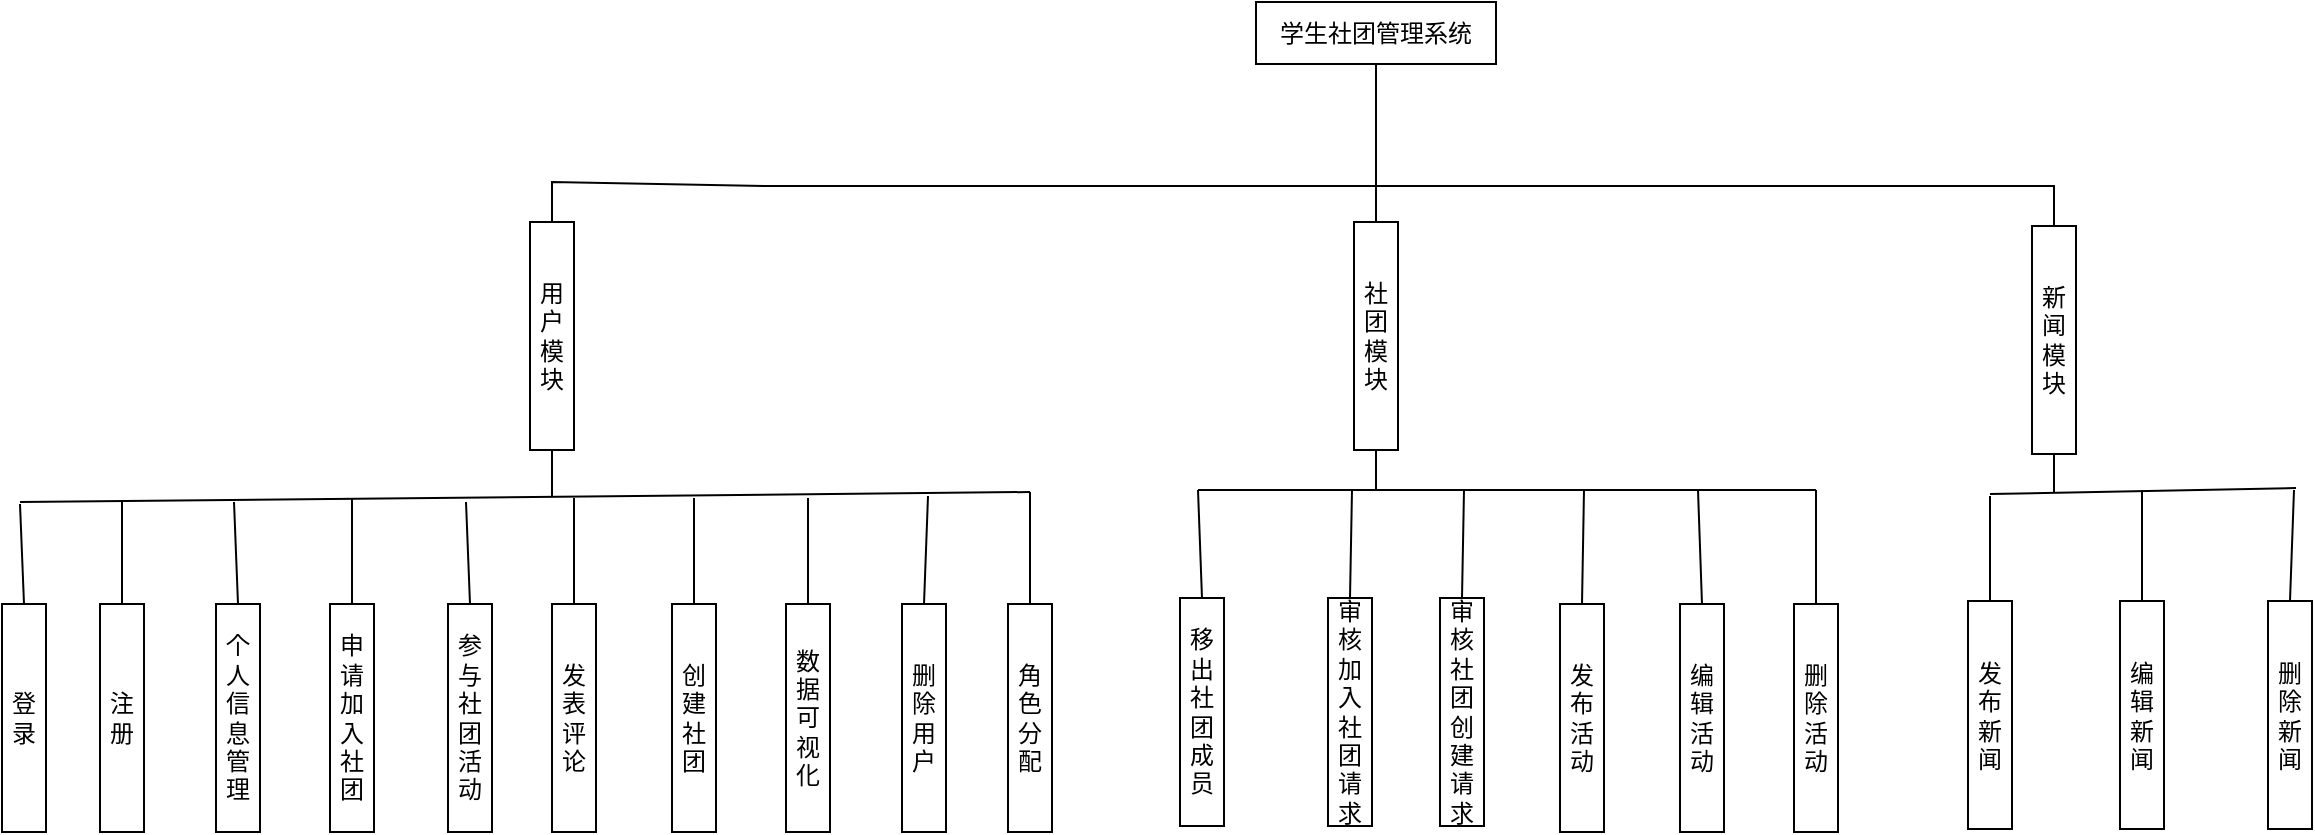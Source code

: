 <mxfile version="21.3.5" type="github">
  <diagram id="prtHgNgQTEPvFCAcTncT" name="Page-1">
    <mxGraphModel dx="1834" dy="-796" grid="0" gridSize="10" guides="1" tooltips="1" connect="1" arrows="1" fold="1" page="0" pageScale="1" pageWidth="827" pageHeight="1169" math="0" shadow="0">
      <root>
        <mxCell id="0" />
        <mxCell id="1" parent="0" />
        <mxCell id="JLOfAjcvKryGRp9el4-2-26" value="学生社团管理系统" style="rounded=0;whiteSpace=wrap;html=1;" vertex="1" parent="1">
          <mxGeometry x="20" y="1261" width="120" height="31" as="geometry" />
        </mxCell>
        <mxCell id="JLOfAjcvKryGRp9el4-2-27" value="" style="endArrow=none;html=1;rounded=0;entryX=0.5;entryY=1;entryDx=0;entryDy=0;exitX=0.5;exitY=0;exitDx=0;exitDy=0;" edge="1" parent="1" source="JLOfAjcvKryGRp9el4-2-30" target="JLOfAjcvKryGRp9el4-2-26">
          <mxGeometry width="50" height="50" relative="1" as="geometry">
            <mxPoint x="80" y="1348" as="sourcePoint" />
            <mxPoint x="78" y="1292" as="targetPoint" />
          </mxGeometry>
        </mxCell>
        <mxCell id="JLOfAjcvKryGRp9el4-2-28" value="" style="endArrow=none;html=1;rounded=0;exitX=0.5;exitY=0;exitDx=0;exitDy=0;entryX=0.5;entryY=0;entryDx=0;entryDy=0;" edge="1" parent="1" source="JLOfAjcvKryGRp9el4-2-29" target="JLOfAjcvKryGRp9el4-2-31">
          <mxGeometry width="50" height="50" relative="1" as="geometry">
            <mxPoint x="-228" y="1348" as="sourcePoint" />
            <mxPoint x="418" y="1346" as="targetPoint" />
            <Array as="points">
              <mxPoint x="-332" y="1351" />
              <mxPoint x="-224" y="1353" />
              <mxPoint x="419" y="1353" />
            </Array>
          </mxGeometry>
        </mxCell>
        <mxCell id="JLOfAjcvKryGRp9el4-2-29" value="用户模块" style="rounded=0;whiteSpace=wrap;html=1;" vertex="1" parent="1">
          <mxGeometry x="-343" y="1371" width="22" height="114" as="geometry" />
        </mxCell>
        <mxCell id="JLOfAjcvKryGRp9el4-2-30" value="社团模块" style="rounded=0;whiteSpace=wrap;html=1;" vertex="1" parent="1">
          <mxGeometry x="69" y="1371" width="22" height="114" as="geometry" />
        </mxCell>
        <mxCell id="JLOfAjcvKryGRp9el4-2-31" value="新闻模块" style="rounded=0;whiteSpace=wrap;html=1;" vertex="1" parent="1">
          <mxGeometry x="408" y="1373" width="22" height="114" as="geometry" />
        </mxCell>
        <mxCell id="JLOfAjcvKryGRp9el4-2-32" value="登录" style="rounded=0;whiteSpace=wrap;html=1;" vertex="1" parent="1">
          <mxGeometry x="-607" y="1562" width="22" height="114" as="geometry" />
        </mxCell>
        <mxCell id="JLOfAjcvKryGRp9el4-2-33" value="注册" style="rounded=0;whiteSpace=wrap;html=1;" vertex="1" parent="1">
          <mxGeometry x="-558" y="1562" width="22" height="114" as="geometry" />
        </mxCell>
        <mxCell id="JLOfAjcvKryGRp9el4-2-34" value="个人信息管理" style="rounded=0;whiteSpace=wrap;html=1;" vertex="1" parent="1">
          <mxGeometry x="-500" y="1562" width="22" height="114" as="geometry" />
        </mxCell>
        <mxCell id="JLOfAjcvKryGRp9el4-2-35" value="申请加入社团" style="rounded=0;whiteSpace=wrap;html=1;" vertex="1" parent="1">
          <mxGeometry x="-443" y="1562" width="22" height="114" as="geometry" />
        </mxCell>
        <mxCell id="JLOfAjcvKryGRp9el4-2-36" value="参与社团活动" style="rounded=0;whiteSpace=wrap;html=1;" vertex="1" parent="1">
          <mxGeometry x="-384" y="1562" width="22" height="114" as="geometry" />
        </mxCell>
        <mxCell id="JLOfAjcvKryGRp9el4-2-37" value="发表评论" style="rounded=0;whiteSpace=wrap;html=1;" vertex="1" parent="1">
          <mxGeometry x="-332" y="1562" width="22" height="114" as="geometry" />
        </mxCell>
        <mxCell id="JLOfAjcvKryGRp9el4-2-38" value="创建社团" style="rounded=0;whiteSpace=wrap;html=1;" vertex="1" parent="1">
          <mxGeometry x="-272" y="1562" width="22" height="114" as="geometry" />
        </mxCell>
        <mxCell id="JLOfAjcvKryGRp9el4-2-39" value="数据可视化" style="rounded=0;whiteSpace=wrap;html=1;" vertex="1" parent="1">
          <mxGeometry x="-215" y="1562" width="22" height="114" as="geometry" />
        </mxCell>
        <mxCell id="JLOfAjcvKryGRp9el4-2-40" value="删除用户" style="rounded=0;whiteSpace=wrap;html=1;" vertex="1" parent="1">
          <mxGeometry x="-157" y="1562" width="22" height="114" as="geometry" />
        </mxCell>
        <mxCell id="JLOfAjcvKryGRp9el4-2-41" value="角色分配" style="rounded=0;whiteSpace=wrap;html=1;" vertex="1" parent="1">
          <mxGeometry x="-104" y="1562" width="22" height="114" as="geometry" />
        </mxCell>
        <mxCell id="JLOfAjcvKryGRp9el4-2-43" value="移出社团成员" style="rounded=0;whiteSpace=wrap;html=1;" vertex="1" parent="1">
          <mxGeometry x="-18" y="1559" width="22" height="114" as="geometry" />
        </mxCell>
        <mxCell id="JLOfAjcvKryGRp9el4-2-44" value="审核加入社团请求" style="rounded=0;whiteSpace=wrap;html=1;" vertex="1" parent="1">
          <mxGeometry x="56" y="1559" width="22" height="114" as="geometry" />
        </mxCell>
        <mxCell id="JLOfAjcvKryGRp9el4-2-45" value="审核社团创建请求" style="rounded=0;whiteSpace=wrap;html=1;" vertex="1" parent="1">
          <mxGeometry x="112" y="1559" width="22" height="114" as="geometry" />
        </mxCell>
        <mxCell id="JLOfAjcvKryGRp9el4-2-46" value="发布活动" style="rounded=0;whiteSpace=wrap;html=1;" vertex="1" parent="1">
          <mxGeometry x="172" y="1562" width="22" height="114" as="geometry" />
        </mxCell>
        <mxCell id="JLOfAjcvKryGRp9el4-2-47" value="编辑活动" style="rounded=0;whiteSpace=wrap;html=1;" vertex="1" parent="1">
          <mxGeometry x="232" y="1562" width="22" height="114" as="geometry" />
        </mxCell>
        <mxCell id="JLOfAjcvKryGRp9el4-2-48" value="删除活动" style="rounded=0;whiteSpace=wrap;html=1;" vertex="1" parent="1">
          <mxGeometry x="289" y="1562" width="22" height="114" as="geometry" />
        </mxCell>
        <mxCell id="JLOfAjcvKryGRp9el4-2-49" value="发布新闻" style="rounded=0;whiteSpace=wrap;html=1;" vertex="1" parent="1">
          <mxGeometry x="376" y="1560.5" width="22" height="114" as="geometry" />
        </mxCell>
        <mxCell id="JLOfAjcvKryGRp9el4-2-50" value="编辑新闻" style="rounded=0;whiteSpace=wrap;html=1;" vertex="1" parent="1">
          <mxGeometry x="452" y="1560.5" width="22" height="114" as="geometry" />
        </mxCell>
        <mxCell id="JLOfAjcvKryGRp9el4-2-51" value="删除新闻" style="rounded=0;whiteSpace=wrap;html=1;" vertex="1" parent="1">
          <mxGeometry x="526" y="1560.5" width="22" height="114" as="geometry" />
        </mxCell>
        <mxCell id="JLOfAjcvKryGRp9el4-2-53" value="" style="endArrow=none;html=1;rounded=0;" edge="1" parent="1">
          <mxGeometry width="50" height="50" relative="1" as="geometry">
            <mxPoint x="-598" y="1511" as="sourcePoint" />
            <mxPoint x="-93" y="1506" as="targetPoint" />
          </mxGeometry>
        </mxCell>
        <mxCell id="JLOfAjcvKryGRp9el4-2-54" value="" style="endArrow=none;html=1;rounded=0;exitX=0.5;exitY=1;exitDx=0;exitDy=0;" edge="1" parent="1" source="JLOfAjcvKryGRp9el4-2-29">
          <mxGeometry width="50" height="50" relative="1" as="geometry">
            <mxPoint x="-444" y="1485" as="sourcePoint" />
            <mxPoint x="-332" y="1508" as="targetPoint" />
          </mxGeometry>
        </mxCell>
        <mxCell id="JLOfAjcvKryGRp9el4-2-56" value="" style="endArrow=none;html=1;rounded=0;exitX=0.5;exitY=0;exitDx=0;exitDy=0;" edge="1" parent="1" source="JLOfAjcvKryGRp9el4-2-32">
          <mxGeometry width="50" height="50" relative="1" as="geometry">
            <mxPoint x="-660" y="1541" as="sourcePoint" />
            <mxPoint x="-598" y="1512" as="targetPoint" />
          </mxGeometry>
        </mxCell>
        <mxCell id="JLOfAjcvKryGRp9el4-2-57" value="" style="endArrow=none;html=1;rounded=0;exitX=0.5;exitY=0;exitDx=0;exitDy=0;" edge="1" parent="1" source="JLOfAjcvKryGRp9el4-2-33">
          <mxGeometry width="50" height="50" relative="1" as="geometry">
            <mxPoint x="-547" y="1560" as="sourcePoint" />
            <mxPoint x="-547" y="1511" as="targetPoint" />
          </mxGeometry>
        </mxCell>
        <mxCell id="JLOfAjcvKryGRp9el4-2-58" value="" style="endArrow=none;html=1;rounded=0;exitX=0.5;exitY=0;exitDx=0;exitDy=0;" edge="1" parent="1" source="JLOfAjcvKryGRp9el4-2-34">
          <mxGeometry width="50" height="50" relative="1" as="geometry">
            <mxPoint x="-661" y="1466" as="sourcePoint" />
            <mxPoint x="-491" y="1511" as="targetPoint" />
          </mxGeometry>
        </mxCell>
        <mxCell id="JLOfAjcvKryGRp9el4-2-59" value="" style="endArrow=none;html=1;rounded=0;exitX=0.5;exitY=0;exitDx=0;exitDy=0;" edge="1" parent="1" source="JLOfAjcvKryGRp9el4-2-35">
          <mxGeometry width="50" height="50" relative="1" as="geometry">
            <mxPoint x="-321" y="1453" as="sourcePoint" />
            <mxPoint x="-432" y="1509" as="targetPoint" />
          </mxGeometry>
        </mxCell>
        <mxCell id="JLOfAjcvKryGRp9el4-2-60" value="" style="endArrow=none;html=1;rounded=0;exitX=0.5;exitY=0;exitDx=0;exitDy=0;" edge="1" parent="1" source="JLOfAjcvKryGRp9el4-2-36">
          <mxGeometry width="50" height="50" relative="1" as="geometry">
            <mxPoint x="-277" y="1445" as="sourcePoint" />
            <mxPoint x="-375" y="1511" as="targetPoint" />
          </mxGeometry>
        </mxCell>
        <mxCell id="JLOfAjcvKryGRp9el4-2-61" value="" style="endArrow=none;html=1;rounded=0;exitX=0.5;exitY=0;exitDx=0;exitDy=0;" edge="1" parent="1" source="JLOfAjcvKryGRp9el4-2-37">
          <mxGeometry width="50" height="50" relative="1" as="geometry">
            <mxPoint x="-283" y="1462" as="sourcePoint" />
            <mxPoint x="-321" y="1509" as="targetPoint" />
          </mxGeometry>
        </mxCell>
        <mxCell id="JLOfAjcvKryGRp9el4-2-62" value="" style="endArrow=none;html=1;rounded=0;exitX=0.5;exitY=0;exitDx=0;exitDy=0;" edge="1" parent="1" source="JLOfAjcvKryGRp9el4-2-38">
          <mxGeometry width="50" height="50" relative="1" as="geometry">
            <mxPoint x="-224" y="1462" as="sourcePoint" />
            <mxPoint x="-261" y="1509" as="targetPoint" />
          </mxGeometry>
        </mxCell>
        <mxCell id="JLOfAjcvKryGRp9el4-2-63" value="" style="endArrow=none;html=1;rounded=0;exitX=0.5;exitY=0;exitDx=0;exitDy=0;" edge="1" parent="1" source="JLOfAjcvKryGRp9el4-2-39">
          <mxGeometry width="50" height="50" relative="1" as="geometry">
            <mxPoint x="-190" y="1471" as="sourcePoint" />
            <mxPoint x="-204" y="1509" as="targetPoint" />
          </mxGeometry>
        </mxCell>
        <mxCell id="JLOfAjcvKryGRp9el4-2-64" value="" style="endArrow=none;html=1;rounded=0;exitX=0.5;exitY=0;exitDx=0;exitDy=0;" edge="1" parent="1" source="JLOfAjcvKryGRp9el4-2-40">
          <mxGeometry width="50" height="50" relative="1" as="geometry">
            <mxPoint x="-137" y="1466" as="sourcePoint" />
            <mxPoint x="-144" y="1508" as="targetPoint" />
          </mxGeometry>
        </mxCell>
        <mxCell id="JLOfAjcvKryGRp9el4-2-65" value="" style="endArrow=none;html=1;rounded=0;exitX=0.5;exitY=0;exitDx=0;exitDy=0;" edge="1" parent="1" source="JLOfAjcvKryGRp9el4-2-41">
          <mxGeometry width="50" height="50" relative="1" as="geometry">
            <mxPoint x="-140" y="1432" as="sourcePoint" />
            <mxPoint x="-93" y="1506" as="targetPoint" />
          </mxGeometry>
        </mxCell>
        <mxCell id="JLOfAjcvKryGRp9el4-2-67" value="" style="endArrow=none;html=1;rounded=0;exitX=0.5;exitY=1;exitDx=0;exitDy=0;" edge="1" parent="1" source="JLOfAjcvKryGRp9el4-2-30">
          <mxGeometry width="50" height="50" relative="1" as="geometry">
            <mxPoint x="122" y="1530" as="sourcePoint" />
            <mxPoint x="80" y="1505" as="targetPoint" />
          </mxGeometry>
        </mxCell>
        <mxCell id="JLOfAjcvKryGRp9el4-2-68" value="" style="endArrow=none;html=1;rounded=0;" edge="1" parent="1">
          <mxGeometry width="50" height="50" relative="1" as="geometry">
            <mxPoint x="-9" y="1505" as="sourcePoint" />
            <mxPoint x="300" y="1505" as="targetPoint" />
          </mxGeometry>
        </mxCell>
        <mxCell id="JLOfAjcvKryGRp9el4-2-69" value="" style="endArrow=none;html=1;rounded=0;exitX=0.5;exitY=0;exitDx=0;exitDy=0;" edge="1" parent="1" source="JLOfAjcvKryGRp9el4-2-43">
          <mxGeometry width="50" height="50" relative="1" as="geometry">
            <mxPoint x="88" y="1458" as="sourcePoint" />
            <mxPoint x="-9" y="1505" as="targetPoint" />
          </mxGeometry>
        </mxCell>
        <mxCell id="JLOfAjcvKryGRp9el4-2-70" value="" style="endArrow=none;html=1;rounded=0;exitX=0.5;exitY=0;exitDx=0;exitDy=0;" edge="1" parent="1" source="JLOfAjcvKryGRp9el4-2-44">
          <mxGeometry width="50" height="50" relative="1" as="geometry">
            <mxPoint x="97" y="1478" as="sourcePoint" />
            <mxPoint x="68" y="1505" as="targetPoint" />
          </mxGeometry>
        </mxCell>
        <mxCell id="JLOfAjcvKryGRp9el4-2-71" value="" style="endArrow=none;html=1;rounded=0;exitX=0.5;exitY=0;exitDx=0;exitDy=0;" edge="1" parent="1" source="JLOfAjcvKryGRp9el4-2-45">
          <mxGeometry width="50" height="50" relative="1" as="geometry">
            <mxPoint x="113" y="1450" as="sourcePoint" />
            <mxPoint x="124" y="1505" as="targetPoint" />
          </mxGeometry>
        </mxCell>
        <mxCell id="JLOfAjcvKryGRp9el4-2-72" value="" style="endArrow=none;html=1;rounded=0;exitX=0.5;exitY=0;exitDx=0;exitDy=0;" edge="1" parent="1" source="JLOfAjcvKryGRp9el4-2-46">
          <mxGeometry width="50" height="50" relative="1" as="geometry">
            <mxPoint x="215" y="1463" as="sourcePoint" />
            <mxPoint x="184" y="1505" as="targetPoint" />
          </mxGeometry>
        </mxCell>
        <mxCell id="JLOfAjcvKryGRp9el4-2-73" value="" style="endArrow=none;html=1;rounded=0;exitX=0.5;exitY=0;exitDx=0;exitDy=0;" edge="1" parent="1" source="JLOfAjcvKryGRp9el4-2-47">
          <mxGeometry width="50" height="50" relative="1" as="geometry">
            <mxPoint x="216" y="1466" as="sourcePoint" />
            <mxPoint x="241" y="1505" as="targetPoint" />
          </mxGeometry>
        </mxCell>
        <mxCell id="JLOfAjcvKryGRp9el4-2-74" value="" style="endArrow=none;html=1;rounded=0;exitX=0.5;exitY=0;exitDx=0;exitDy=0;" edge="1" parent="1" source="JLOfAjcvKryGRp9el4-2-48">
          <mxGeometry width="50" height="50" relative="1" as="geometry">
            <mxPoint x="298" y="1560" as="sourcePoint" />
            <mxPoint x="300" y="1505" as="targetPoint" />
          </mxGeometry>
        </mxCell>
        <mxCell id="JLOfAjcvKryGRp9el4-2-75" value="" style="endArrow=none;html=1;rounded=0;exitX=0.5;exitY=1;exitDx=0;exitDy=0;" edge="1" parent="1" source="JLOfAjcvKryGRp9el4-2-31">
          <mxGeometry width="50" height="50" relative="1" as="geometry">
            <mxPoint x="565" y="1456" as="sourcePoint" />
            <mxPoint x="419" y="1506" as="targetPoint" />
          </mxGeometry>
        </mxCell>
        <mxCell id="JLOfAjcvKryGRp9el4-2-76" value="" style="endArrow=none;html=1;rounded=0;" edge="1" parent="1">
          <mxGeometry width="50" height="50" relative="1" as="geometry">
            <mxPoint x="387" y="1507" as="sourcePoint" />
            <mxPoint x="540" y="1504" as="targetPoint" />
          </mxGeometry>
        </mxCell>
        <mxCell id="JLOfAjcvKryGRp9el4-2-77" value="" style="endArrow=none;html=1;rounded=0;entryX=0.5;entryY=0;entryDx=0;entryDy=0;" edge="1" parent="1" target="JLOfAjcvKryGRp9el4-2-49">
          <mxGeometry width="50" height="50" relative="1" as="geometry">
            <mxPoint x="387" y="1508" as="sourcePoint" />
            <mxPoint x="322" y="1694" as="targetPoint" />
          </mxGeometry>
        </mxCell>
        <mxCell id="JLOfAjcvKryGRp9el4-2-78" value="" style="endArrow=none;html=1;rounded=0;exitX=0.5;exitY=0;exitDx=0;exitDy=0;" edge="1" parent="1" source="JLOfAjcvKryGRp9el4-2-50">
          <mxGeometry width="50" height="50" relative="1" as="geometry">
            <mxPoint x="559" y="1436" as="sourcePoint" />
            <mxPoint x="463" y="1505" as="targetPoint" />
          </mxGeometry>
        </mxCell>
        <mxCell id="JLOfAjcvKryGRp9el4-2-79" value="" style="endArrow=none;html=1;rounded=0;exitX=0.5;exitY=0;exitDx=0;exitDy=0;" edge="1" parent="1" source="JLOfAjcvKryGRp9el4-2-51">
          <mxGeometry width="50" height="50" relative="1" as="geometry">
            <mxPoint x="614" y="1511" as="sourcePoint" />
            <mxPoint x="539" y="1505" as="targetPoint" />
          </mxGeometry>
        </mxCell>
      </root>
    </mxGraphModel>
  </diagram>
</mxfile>
